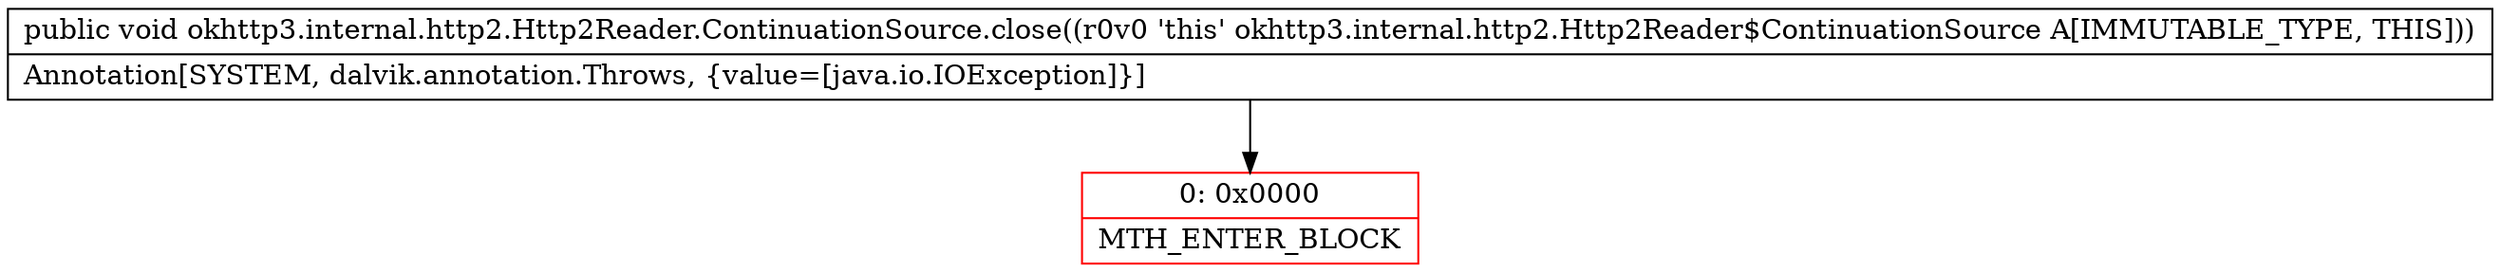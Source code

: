 digraph "CFG forokhttp3.internal.http2.Http2Reader.ContinuationSource.close()V" {
subgraph cluster_Region_1129162530 {
label = "R(0)";
node [shape=record,color=blue];
}
Node_0 [shape=record,color=red,label="{0\:\ 0x0000|MTH_ENTER_BLOCK\l}"];
MethodNode[shape=record,label="{public void okhttp3.internal.http2.Http2Reader.ContinuationSource.close((r0v0 'this' okhttp3.internal.http2.Http2Reader$ContinuationSource A[IMMUTABLE_TYPE, THIS]))  | Annotation[SYSTEM, dalvik.annotation.Throws, \{value=[java.io.IOException]\}]\l}"];
MethodNode -> Node_0;
}

